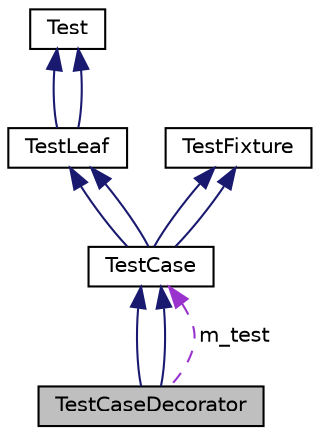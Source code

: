 digraph "TestCaseDecorator"
{
  edge [fontname="Helvetica",fontsize="10",labelfontname="Helvetica",labelfontsize="10"];
  node [fontname="Helvetica",fontsize="10",shape=record];
  Node1 [label="TestCaseDecorator",height=0.2,width=0.4,color="black", fillcolor="grey75", style="filled", fontcolor="black"];
  Node2 -> Node1 [dir="back",color="midnightblue",fontsize="10",style="solid"];
  Node2 [label="TestCase",height=0.2,width=0.4,color="black", fillcolor="white", style="filled",URL="$class_test_case.html",tooltip="A single test object. "];
  Node3 -> Node2 [dir="back",color="midnightblue",fontsize="10",style="solid"];
  Node3 [label="TestLeaf",height=0.2,width=0.4,color="black", fillcolor="white", style="filled",URL="$class_test_leaf.html",tooltip="A single test object. "];
  Node4 -> Node3 [dir="back",color="midnightblue",fontsize="10",style="solid"];
  Node4 [label="Test",height=0.2,width=0.4,color="black", fillcolor="white", style="filled",URL="$class_test.html",tooltip="Base class for all test objects.All test objects should be a subclass of Test. Some test objects..."];
  Node4 -> Node3 [dir="back",color="midnightblue",fontsize="10",style="solid"];
  Node5 -> Node2 [dir="back",color="midnightblue",fontsize="10",style="solid"];
  Node5 [label="TestFixture",height=0.2,width=0.4,color="black", fillcolor="white", style="filled",URL="$class_test_fixture.html",tooltip="Wraps a test case with setUp and tearDown methods.A TestFixture is used to provide a common environme..."];
  Node3 -> Node2 [dir="back",color="midnightblue",fontsize="10",style="solid"];
  Node5 -> Node2 [dir="back",color="midnightblue",fontsize="10",style="solid"];
  Node2 -> Node1 [dir="back",color="midnightblue",fontsize="10",style="solid"];
  Node2 -> Node1 [dir="back",color="darkorchid3",fontsize="10",style="dashed",label=" m_test" ];
}
